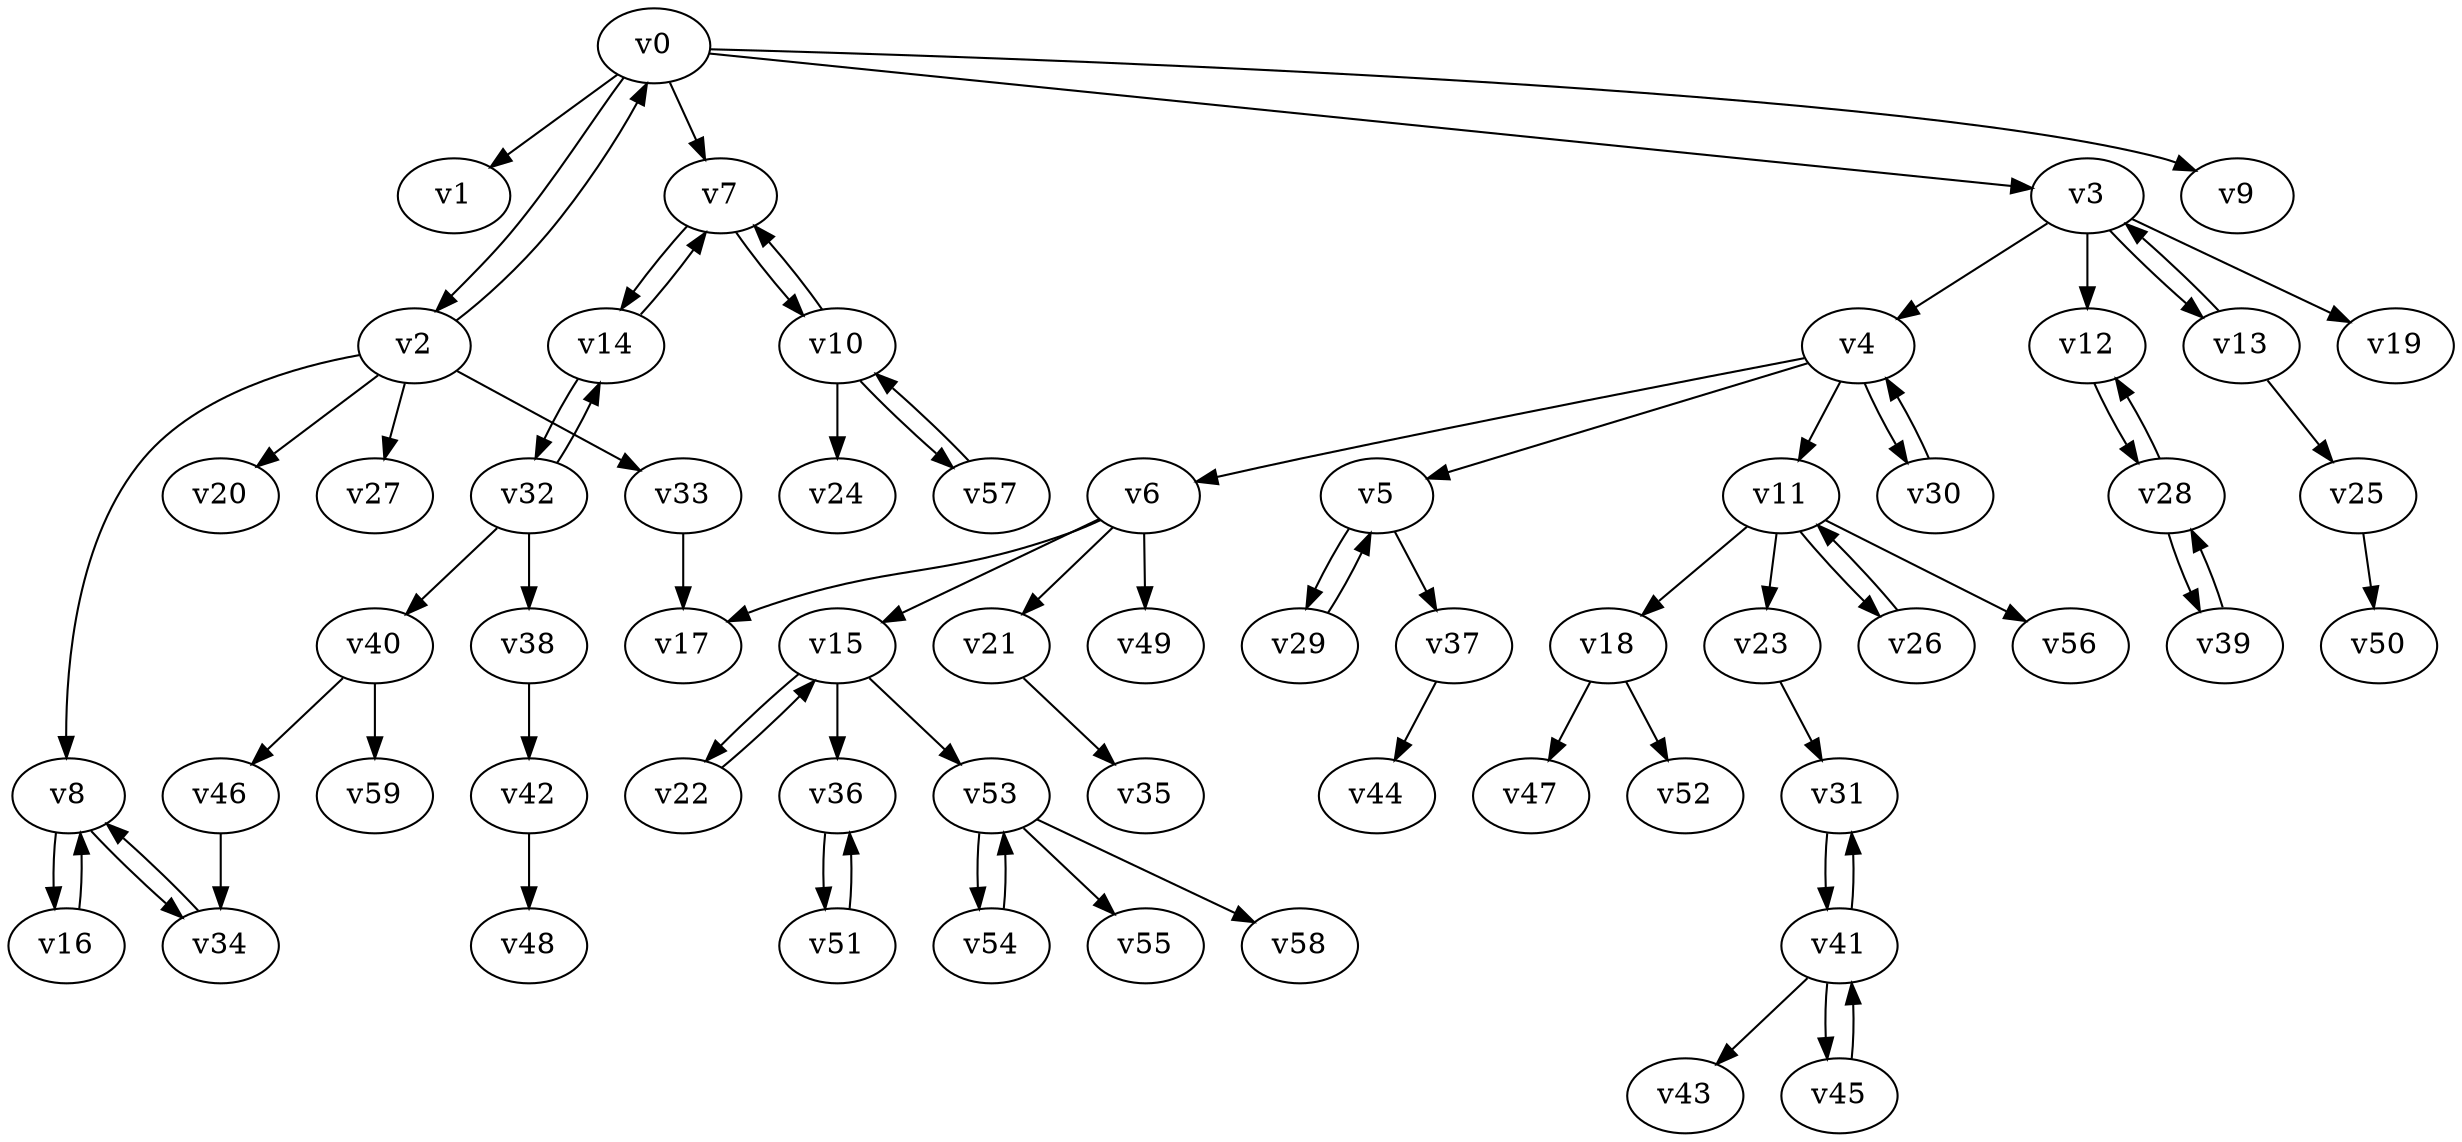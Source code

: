 digraph test084 {
    v0 [name="v0", player=0, weight=10];
    v1 [name="v1", player=1, weight=12];
    v2 [name="v2", player=0, weight=1];
    v3 [name="v3", player=1, weight=14];
    v4 [name="v4", player=0, weight=9];
    v5 [name="v5", player=1, weight=4];
    v6 [name="v6", player=0, weight=-2];
    v7 [name="v7", player=1, weight=6];
    v8 [name="v8", player=0, weight=5];
    v9 [name="v9", player=1, weight=-1];
    v10 [name="v10", player=0, weight=0];
    v11 [name="v11", player=1, weight=14];
    v12 [name="v12", player=0, weight=15];
    v13 [name="v13", player=1, weight=12];
    v14 [name="v14", player=0, weight=1];
    v15 [name="v15", player=1, weight=14];
    v16 [name="v16", player=0, weight=3];
    v17 [name="v17", player=1, weight=4];
    v18 [name="v18", player=0, weight=12];
    v19 [name="v19", player=1, weight=8];
    v20 [name="v20", player=0, weight=2];
    v21 [name="v21", player=1, weight=12];
    v22 [name="v22", player=0, weight=16];
    v23 [name="v23", player=1, weight=9];
    v24 [name="v24", player=0, weight=6];
    v25 [name="v25", player=1, weight=11];
    v26 [name="v26", player=0, weight=11];
    v27 [name="v27", player=1, weight=11];
    v28 [name="v28", player=0, weight=11];
    v29 [name="v29", player=1, weight=15];
    v30 [name="v30", player=0, weight=12];
    v31 [name="v31", player=1, weight=-2];
    v32 [name="v32", player=0, weight=9];
    v33 [name="v33", player=1, weight=14];
    v34 [name="v34", player=0, weight=-3];
    v35 [name="v35", player=1, weight=15];
    v36 [name="v36", player=0, weight=6];
    v37 [name="v37", player=1, weight=2];
    v38 [name="v38", player=0, weight=8];
    v39 [name="v39", player=1, weight=1];
    v40 [name="v40", player=0, weight=11];
    v41 [name="v41", player=1, weight=9];
    v42 [name="v42", player=0, weight=11];
    v43 [name="v43", player=1, weight=14];
    v44 [name="v44", player=0, weight=15];
    v45 [name="v45", player=1, weight=8];
    v46 [name="v46", player=0, weight=7];
    v47 [name="v47", player=1, weight=10];
    v48 [name="v48", player=0, weight=13];
    v49 [name="v49", player=1, weight=1];
    v50 [name="v50", player=0, weight=14];
    v51 [name="v51", player=1, weight=12];
    v52 [name="v52", player=0, weight=7];
    v53 [name="v53", player=1, weight=1];
    v54 [name="v54", player=0, weight=3];
    v55 [name="v55", player=1, weight=2];
    v56 [name="v56", player=0, weight=4];
    v57 [name="v57", player=1, weight=12];
    v58 [name="v58", player=0, weight=5];
    v59 [name="v59", player=1, weight=10];
    v0 -> v1;
    v0 -> v2;
    v2 -> v0;
    v0 -> v3;
    v3 -> v4;
    v4 -> v5;
    v4 -> v6;
    v0 -> v7;
    v2 -> v8;
    v0 -> v9;
    v7 -> v10;
    v10 -> v7;
    v4 -> v11;
    v3 -> v12;
    v3 -> v13;
    v13 -> v3;
    v7 -> v14;
    v14 -> v7;
    v6 -> v15;
    v8 -> v16;
    v16 -> v8;
    v6 -> v17;
    v11 -> v18;
    v3 -> v19;
    v2 -> v20;
    v6 -> v21;
    v15 -> v22;
    v22 -> v15;
    v11 -> v23;
    v10 -> v24;
    v13 -> v25;
    v11 -> v26;
    v26 -> v11;
    v2 -> v27;
    v12 -> v28;
    v28 -> v12;
    v5 -> v29;
    v29 -> v5;
    v4 -> v30;
    v30 -> v4;
    v23 -> v31;
    v14 -> v32;
    v32 -> v14;
    v2 -> v33;
    v8 -> v34;
    v34 -> v8;
    v21 -> v35;
    v15 -> v36;
    v5 -> v37;
    v32 -> v38;
    v28 -> v39;
    v39 -> v28;
    v32 -> v40;
    v31 -> v41;
    v41 -> v31;
    v38 -> v42;
    v41 -> v43;
    v37 -> v44;
    v41 -> v45;
    v45 -> v41;
    v40 -> v46;
    v18 -> v47;
    v42 -> v48;
    v6 -> v49;
    v25 -> v50;
    v36 -> v51;
    v51 -> v36;
    v18 -> v52;
    v15 -> v53;
    v53 -> v54;
    v54 -> v53;
    v53 -> v55;
    v11 -> v56;
    v10 -> v57;
    v57 -> v10;
    v53 -> v58;
    v40 -> v59;
    v46 -> v34;
    v33 -> v17;
}
